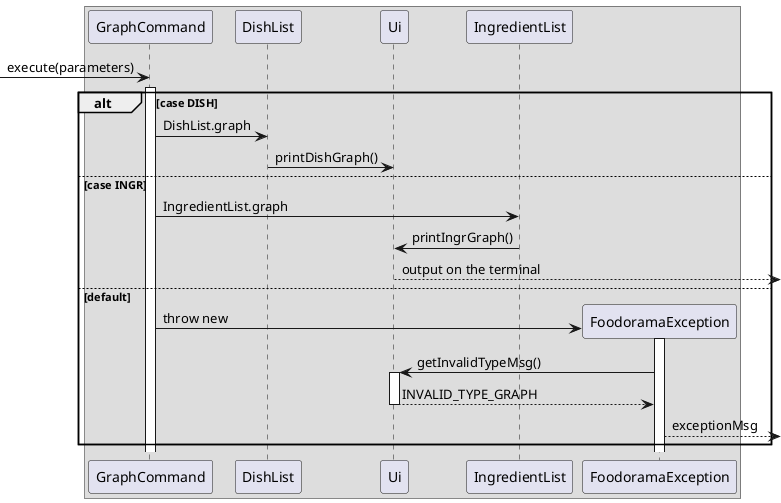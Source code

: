 @startuml
'https://plantuml.com/sequence-diagram

hide circle
skinparam classAttributeIconSize 0

box
create GraphCommand
 -> GraphCommand : execute(parameters)
activate GraphCommand

alt case DISH
    GraphCommand -> DishList: DishList.graph
    DishList -> Ui: printDishGraph()


else case INGR
    GraphCommand -> IngredientList : IngredientList.graph
    IngredientList -> Ui: printIngrGraph()
    Ui --> : output on the terminal

else default
    create FoodoramaException
    GraphCommand -> FoodoramaException: throw new
    activate FoodoramaException

    FoodoramaException -> Ui: getInvalidTypeMsg()
    activate Ui
    FoodoramaException<-- Ui : INVALID_TYPE_GRAPH
    deactivate Ui
    FoodoramaException --> : exceptionMsg
end

@enduml